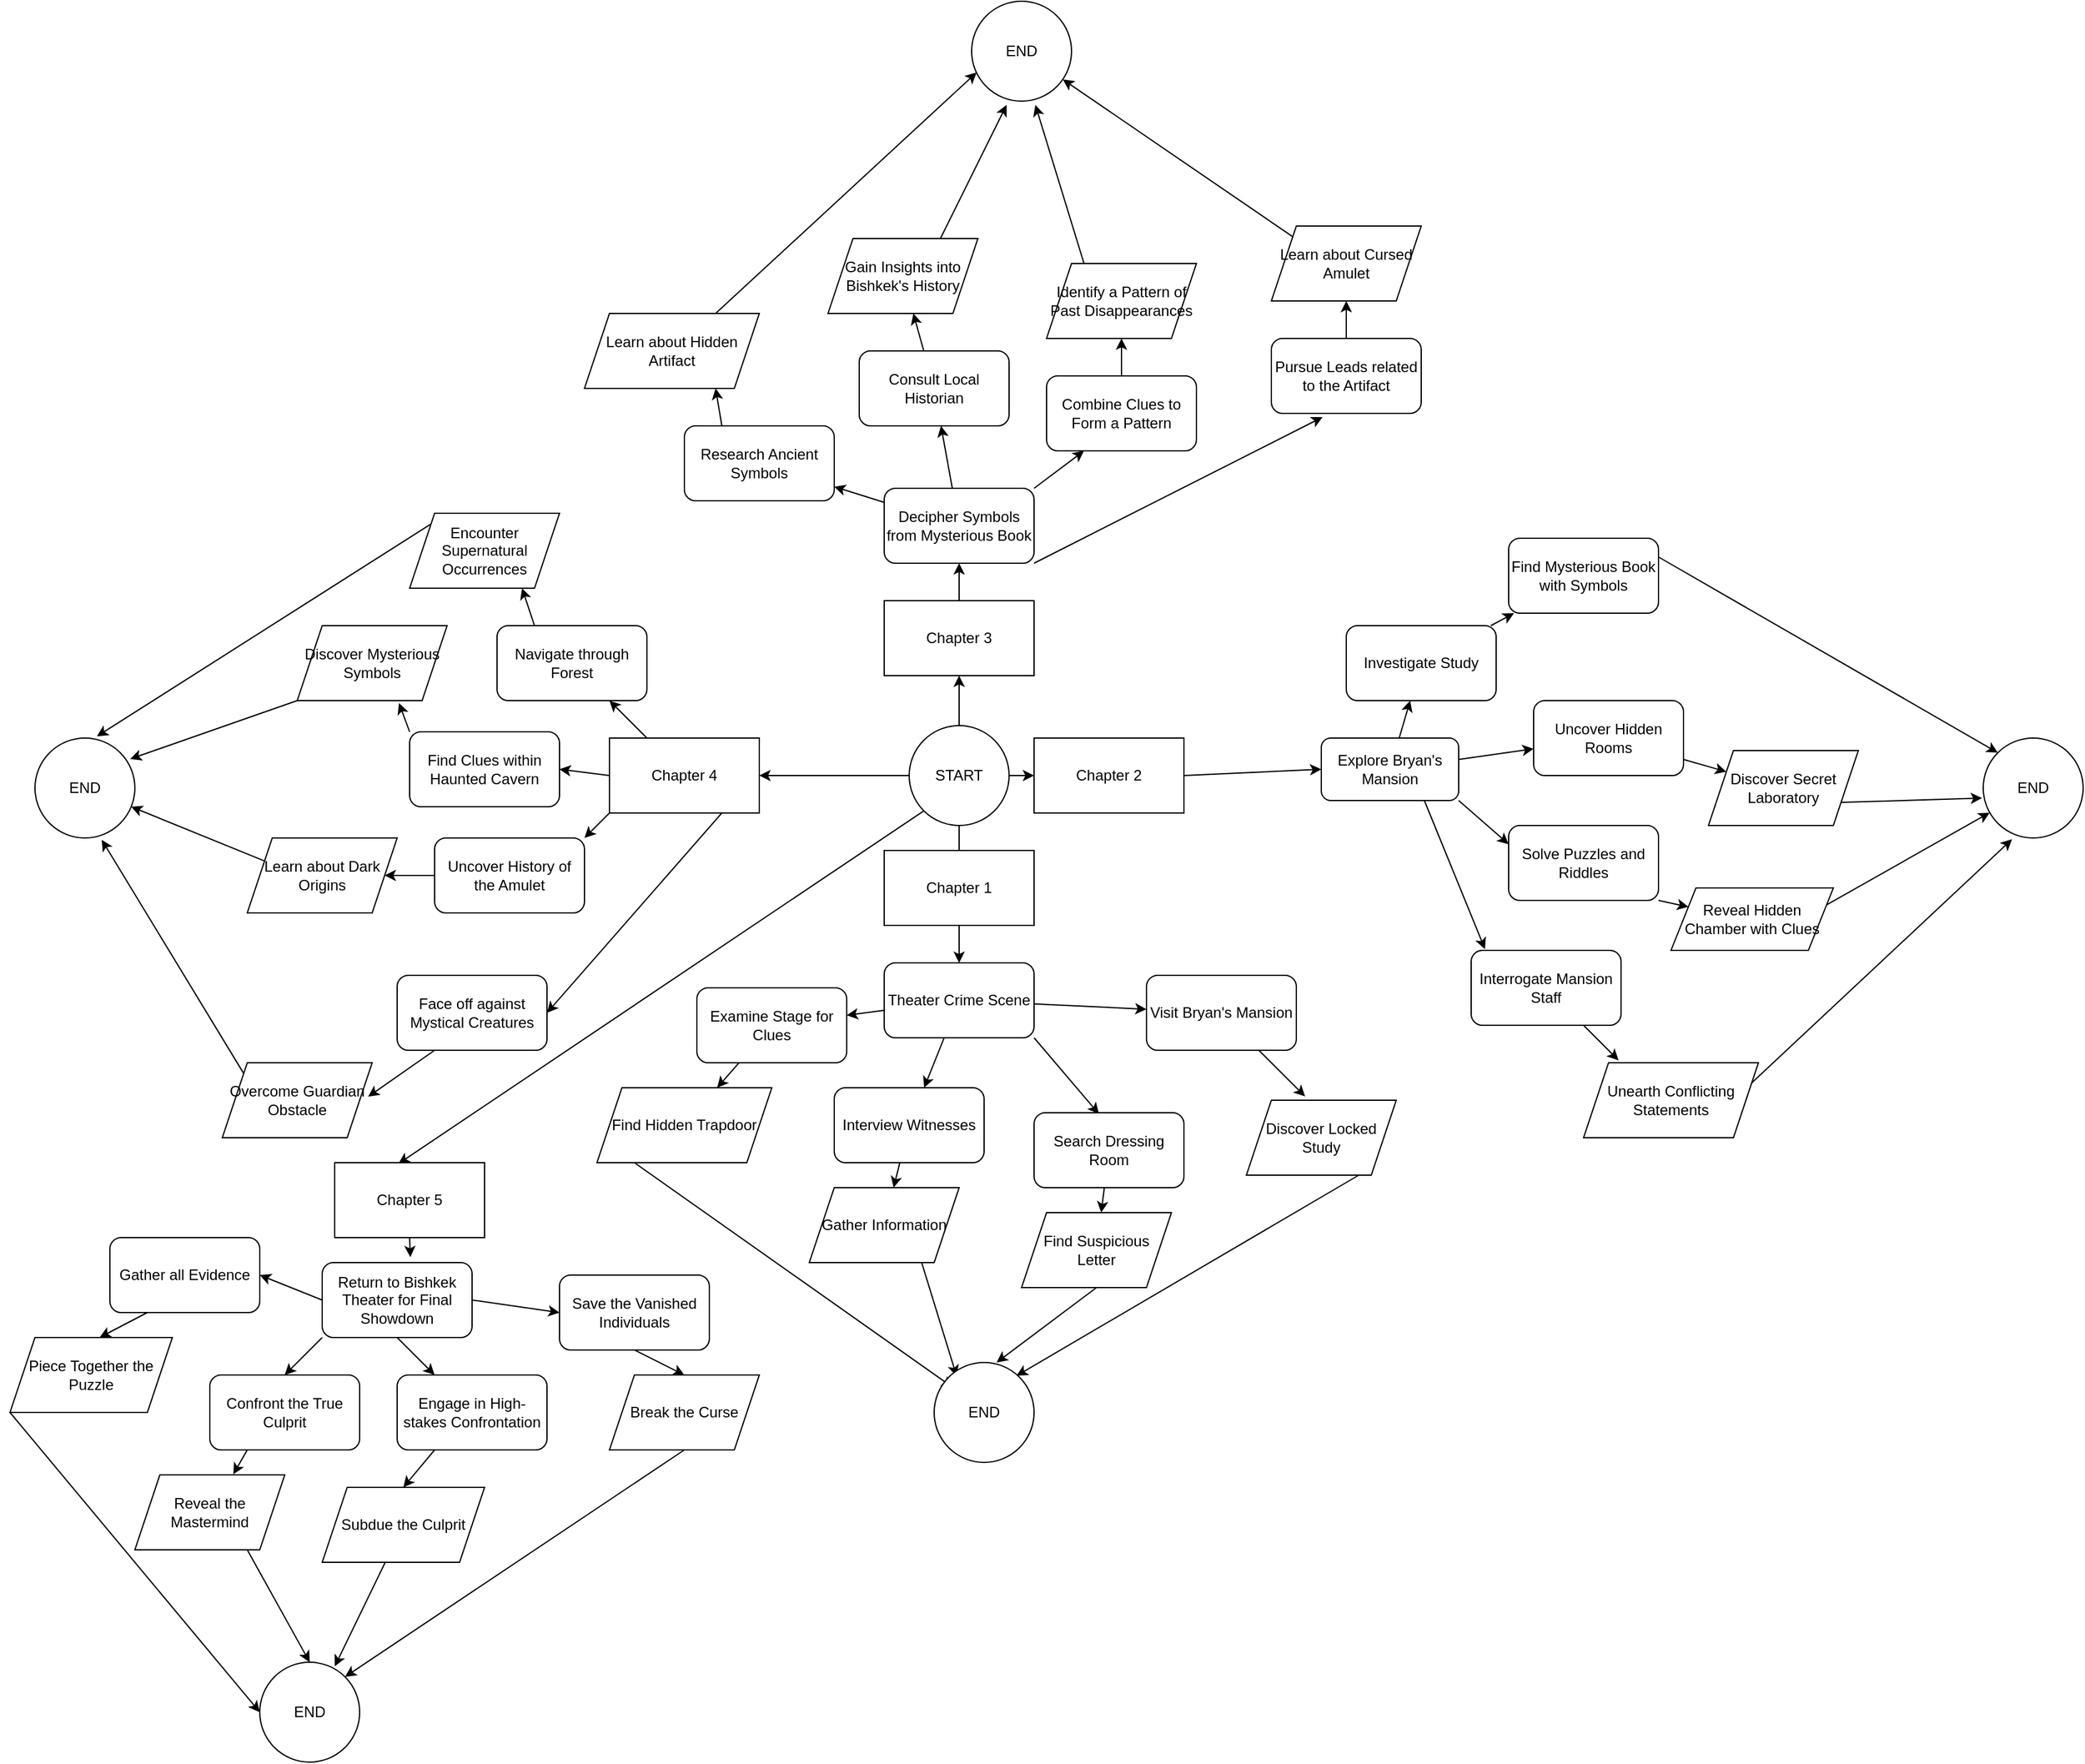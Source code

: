 <mxfile version="21.6.6" type="github">
  <diagram name="Page-1" id="YOUeaYOoB0gza-PgzR2D">
    <mxGraphModel dx="2526" dy="2588" grid="1" gridSize="10" guides="1" tooltips="1" connect="1" arrows="1" fold="1" page="1" pageScale="1" pageWidth="850" pageHeight="1100" math="0" shadow="0">
      <root>
        <mxCell id="0" />
        <mxCell id="1" parent="0" />
        <mxCell id="LTcShVjCQXSDcKIN3kMi-5" style="edgeStyle=none;rounded=0;orthogonalLoop=1;jettySize=auto;html=1;entryX=0.5;entryY=0;entryDx=0;entryDy=0;" edge="1" parent="1" source="LTcShVjCQXSDcKIN3kMi-2" target="LTcShVjCQXSDcKIN3kMi-3">
          <mxGeometry relative="1" as="geometry" />
        </mxCell>
        <mxCell id="LTcShVjCQXSDcKIN3kMi-34" style="edgeStyle=none;rounded=0;orthogonalLoop=1;jettySize=auto;html=1;exitX=1;exitY=0.5;exitDx=0;exitDy=0;entryX=0;entryY=0.5;entryDx=0;entryDy=0;" edge="1" parent="1" source="LTcShVjCQXSDcKIN3kMi-33" target="LTcShVjCQXSDcKIN3kMi-32">
          <mxGeometry relative="1" as="geometry" />
        </mxCell>
        <mxCell id="LTcShVjCQXSDcKIN3kMi-38" value="" style="edgeStyle=none;rounded=0;orthogonalLoop=1;jettySize=auto;html=1;" edge="1" parent="1" source="LTcShVjCQXSDcKIN3kMi-2" target="LTcShVjCQXSDcKIN3kMi-33">
          <mxGeometry relative="1" as="geometry" />
        </mxCell>
        <mxCell id="LTcShVjCQXSDcKIN3kMi-76" value="" style="edgeStyle=none;rounded=0;orthogonalLoop=1;jettySize=auto;html=1;" edge="1" parent="1" source="LTcShVjCQXSDcKIN3kMi-2" target="LTcShVjCQXSDcKIN3kMi-75">
          <mxGeometry relative="1" as="geometry" />
        </mxCell>
        <mxCell id="LTcShVjCQXSDcKIN3kMi-101" style="edgeStyle=none;rounded=0;orthogonalLoop=1;jettySize=auto;html=1;exitX=0;exitY=0.5;exitDx=0;exitDy=0;entryX=1;entryY=0.5;entryDx=0;entryDy=0;" edge="1" parent="1" source="LTcShVjCQXSDcKIN3kMi-2" target="LTcShVjCQXSDcKIN3kMi-100">
          <mxGeometry relative="1" as="geometry" />
        </mxCell>
        <mxCell id="LTcShVjCQXSDcKIN3kMi-126" style="edgeStyle=none;rounded=0;orthogonalLoop=1;jettySize=auto;html=1;exitX=0;exitY=1;exitDx=0;exitDy=0;entryX=0.425;entryY=0.014;entryDx=0;entryDy=0;entryPerimeter=0;" edge="1" parent="1" source="LTcShVjCQXSDcKIN3kMi-2" target="LTcShVjCQXSDcKIN3kMi-124">
          <mxGeometry relative="1" as="geometry" />
        </mxCell>
        <mxCell id="LTcShVjCQXSDcKIN3kMi-2" value="START" style="ellipse;whiteSpace=wrap;html=1;aspect=fixed;" vertex="1" parent="1">
          <mxGeometry x="370" y="30" width="80" height="80" as="geometry" />
        </mxCell>
        <mxCell id="LTcShVjCQXSDcKIN3kMi-43" value="" style="edgeStyle=none;rounded=0;orthogonalLoop=1;jettySize=auto;html=1;" edge="1" parent="1" source="LTcShVjCQXSDcKIN3kMi-3" target="LTcShVjCQXSDcKIN3kMi-6">
          <mxGeometry relative="1" as="geometry" />
        </mxCell>
        <mxCell id="LTcShVjCQXSDcKIN3kMi-45" value="" style="edgeStyle=none;rounded=0;orthogonalLoop=1;jettySize=auto;html=1;" edge="1" parent="1" source="LTcShVjCQXSDcKIN3kMi-3" target="LTcShVjCQXSDcKIN3kMi-12">
          <mxGeometry relative="1" as="geometry" />
        </mxCell>
        <mxCell id="LTcShVjCQXSDcKIN3kMi-47" style="edgeStyle=none;rounded=0;orthogonalLoop=1;jettySize=auto;html=1;exitX=1;exitY=1;exitDx=0;exitDy=0;entryX=0.433;entryY=0.017;entryDx=0;entryDy=0;entryPerimeter=0;" edge="1" parent="1" source="LTcShVjCQXSDcKIN3kMi-3" target="LTcShVjCQXSDcKIN3kMi-17">
          <mxGeometry relative="1" as="geometry" />
        </mxCell>
        <mxCell id="LTcShVjCQXSDcKIN3kMi-49" value="" style="edgeStyle=none;rounded=0;orthogonalLoop=1;jettySize=auto;html=1;" edge="1" parent="1" source="LTcShVjCQXSDcKIN3kMi-3" target="LTcShVjCQXSDcKIN3kMi-21">
          <mxGeometry relative="1" as="geometry" />
        </mxCell>
        <mxCell id="LTcShVjCQXSDcKIN3kMi-3" value="Theater Crime Scene" style="rounded=1;whiteSpace=wrap;html=1;" vertex="1" parent="1">
          <mxGeometry x="350" y="220" width="120" height="60" as="geometry" />
        </mxCell>
        <mxCell id="LTcShVjCQXSDcKIN3kMi-44" value="" style="edgeStyle=none;rounded=0;orthogonalLoop=1;jettySize=auto;html=1;" edge="1" parent="1" source="LTcShVjCQXSDcKIN3kMi-6" target="LTcShVjCQXSDcKIN3kMi-8">
          <mxGeometry relative="1" as="geometry" />
        </mxCell>
        <mxCell id="LTcShVjCQXSDcKIN3kMi-6" value="Examine Stage for Clues" style="rounded=1;whiteSpace=wrap;html=1;" vertex="1" parent="1">
          <mxGeometry x="200" y="240" width="120" height="60" as="geometry" />
        </mxCell>
        <mxCell id="LTcShVjCQXSDcKIN3kMi-51" style="edgeStyle=none;rounded=0;orthogonalLoop=1;jettySize=auto;html=1;exitX=0.25;exitY=1;exitDx=0;exitDy=0;entryX=0;entryY=0.5;entryDx=0;entryDy=0;" edge="1" parent="1">
          <mxGeometry relative="1" as="geometry">
            <mxPoint x="150" y="380" as="sourcePoint" />
            <mxPoint x="405" y="560" as="targetPoint" />
          </mxGeometry>
        </mxCell>
        <mxCell id="LTcShVjCQXSDcKIN3kMi-8" value="Find Hidden Trapdoor" style="shape=parallelogram;perimeter=parallelogramPerimeter;whiteSpace=wrap;html=1;fixedSize=1;" vertex="1" parent="1">
          <mxGeometry x="120" y="320" width="140" height="60" as="geometry" />
        </mxCell>
        <mxCell id="LTcShVjCQXSDcKIN3kMi-46" value="" style="edgeStyle=none;rounded=0;orthogonalLoop=1;jettySize=auto;html=1;" edge="1" parent="1" source="LTcShVjCQXSDcKIN3kMi-12" target="LTcShVjCQXSDcKIN3kMi-15">
          <mxGeometry relative="1" as="geometry" />
        </mxCell>
        <mxCell id="LTcShVjCQXSDcKIN3kMi-12" value="Interview Witnesses" style="rounded=1;whiteSpace=wrap;html=1;" vertex="1" parent="1">
          <mxGeometry x="310" y="320" width="120" height="60" as="geometry" />
        </mxCell>
        <mxCell id="LTcShVjCQXSDcKIN3kMi-52" style="edgeStyle=none;rounded=0;orthogonalLoop=1;jettySize=auto;html=1;exitX=0.75;exitY=1;exitDx=0;exitDy=0;entryX=-0.033;entryY=0.388;entryDx=0;entryDy=0;entryPerimeter=0;" edge="1" parent="1" source="LTcShVjCQXSDcKIN3kMi-15">
          <mxGeometry relative="1" as="geometry">
            <mxPoint x="408.02" y="551.04" as="targetPoint" />
          </mxGeometry>
        </mxCell>
        <mxCell id="LTcShVjCQXSDcKIN3kMi-15" value="Gather Information" style="shape=parallelogram;perimeter=parallelogramPerimeter;whiteSpace=wrap;html=1;fixedSize=1;" vertex="1" parent="1">
          <mxGeometry x="290" y="400" width="120" height="60" as="geometry" />
        </mxCell>
        <mxCell id="LTcShVjCQXSDcKIN3kMi-48" value="" style="edgeStyle=none;rounded=0;orthogonalLoop=1;jettySize=auto;html=1;" edge="1" parent="1" source="LTcShVjCQXSDcKIN3kMi-17" target="LTcShVjCQXSDcKIN3kMi-19">
          <mxGeometry relative="1" as="geometry" />
        </mxCell>
        <mxCell id="LTcShVjCQXSDcKIN3kMi-17" value="Search Dressing Room" style="rounded=1;whiteSpace=wrap;html=1;" vertex="1" parent="1">
          <mxGeometry x="470" y="340" width="120" height="60" as="geometry" />
        </mxCell>
        <mxCell id="LTcShVjCQXSDcKIN3kMi-53" style="rounded=0;orthogonalLoop=1;jettySize=auto;html=1;exitX=0.5;exitY=1;exitDx=0;exitDy=0;entryX=0.5;entryY=0;entryDx=0;entryDy=0;" edge="1" parent="1" source="LTcShVjCQXSDcKIN3kMi-19">
          <mxGeometry relative="1" as="geometry">
            <mxPoint x="440" y="540" as="targetPoint" />
          </mxGeometry>
        </mxCell>
        <mxCell id="LTcShVjCQXSDcKIN3kMi-19" value="Find Suspicious Letter" style="shape=parallelogram;perimeter=parallelogramPerimeter;whiteSpace=wrap;html=1;fixedSize=1;" vertex="1" parent="1">
          <mxGeometry x="460" y="420" width="120" height="60" as="geometry" />
        </mxCell>
        <mxCell id="LTcShVjCQXSDcKIN3kMi-50" style="edgeStyle=none;rounded=0;orthogonalLoop=1;jettySize=auto;html=1;exitX=0.75;exitY=1;exitDx=0;exitDy=0;entryX=0.392;entryY=-0.05;entryDx=0;entryDy=0;entryPerimeter=0;" edge="1" parent="1" source="LTcShVjCQXSDcKIN3kMi-21" target="LTcShVjCQXSDcKIN3kMi-23">
          <mxGeometry relative="1" as="geometry">
            <mxPoint x="690" y="330" as="targetPoint" />
          </mxGeometry>
        </mxCell>
        <mxCell id="LTcShVjCQXSDcKIN3kMi-21" value="Visit Bryan&#39;s Mansion" style="rounded=1;whiteSpace=wrap;html=1;" vertex="1" parent="1">
          <mxGeometry x="560" y="230" width="120" height="60" as="geometry" />
        </mxCell>
        <mxCell id="LTcShVjCQXSDcKIN3kMi-54" style="edgeStyle=none;rounded=0;orthogonalLoop=1;jettySize=auto;html=1;exitX=0.75;exitY=1;exitDx=0;exitDy=0;" edge="1" parent="1" source="LTcShVjCQXSDcKIN3kMi-23">
          <mxGeometry relative="1" as="geometry">
            <mxPoint x="455.963" y="550.642" as="targetPoint" />
          </mxGeometry>
        </mxCell>
        <mxCell id="LTcShVjCQXSDcKIN3kMi-23" value="Discover Locked Study" style="shape=parallelogram;perimeter=parallelogramPerimeter;whiteSpace=wrap;html=1;fixedSize=1;" vertex="1" parent="1">
          <mxGeometry x="640" y="330" width="120" height="60" as="geometry" />
        </mxCell>
        <mxCell id="LTcShVjCQXSDcKIN3kMi-31" value="Chapter 1" style="rounded=0;whiteSpace=wrap;html=1;" vertex="1" parent="1">
          <mxGeometry x="350" y="130" width="120" height="60" as="geometry" />
        </mxCell>
        <mxCell id="LTcShVjCQXSDcKIN3kMi-56" value="" style="edgeStyle=none;rounded=0;orthogonalLoop=1;jettySize=auto;html=1;" edge="1" parent="1" source="LTcShVjCQXSDcKIN3kMi-32" target="LTcShVjCQXSDcKIN3kMi-39">
          <mxGeometry relative="1" as="geometry" />
        </mxCell>
        <mxCell id="LTcShVjCQXSDcKIN3kMi-59" value="" style="edgeStyle=none;rounded=0;orthogonalLoop=1;jettySize=auto;html=1;" edge="1" parent="1" source="LTcShVjCQXSDcKIN3kMi-32" target="LTcShVjCQXSDcKIN3kMi-58">
          <mxGeometry relative="1" as="geometry" />
        </mxCell>
        <mxCell id="LTcShVjCQXSDcKIN3kMi-63" style="edgeStyle=none;rounded=0;orthogonalLoop=1;jettySize=auto;html=1;exitX=1;exitY=1;exitDx=0;exitDy=0;entryX=0;entryY=0.25;entryDx=0;entryDy=0;" edge="1" parent="1" source="LTcShVjCQXSDcKIN3kMi-32" target="LTcShVjCQXSDcKIN3kMi-62">
          <mxGeometry relative="1" as="geometry" />
        </mxCell>
        <mxCell id="LTcShVjCQXSDcKIN3kMi-67" style="edgeStyle=none;rounded=0;orthogonalLoop=1;jettySize=auto;html=1;exitX=0.75;exitY=1;exitDx=0;exitDy=0;entryX=0.092;entryY=-0.017;entryDx=0;entryDy=0;entryPerimeter=0;" edge="1" parent="1" source="LTcShVjCQXSDcKIN3kMi-32" target="LTcShVjCQXSDcKIN3kMi-66">
          <mxGeometry relative="1" as="geometry" />
        </mxCell>
        <mxCell id="LTcShVjCQXSDcKIN3kMi-32" value="Explore Bryan&#39;s Mansion" style="rounded=1;whiteSpace=wrap;html=1;" vertex="1" parent="1">
          <mxGeometry x="700" y="40" width="110" height="50" as="geometry" />
        </mxCell>
        <mxCell id="LTcShVjCQXSDcKIN3kMi-33" value="Chapter 2" style="rounded=0;whiteSpace=wrap;html=1;" vertex="1" parent="1">
          <mxGeometry x="470" y="40" width="120" height="60" as="geometry" />
        </mxCell>
        <mxCell id="LTcShVjCQXSDcKIN3kMi-57" value="" style="edgeStyle=none;rounded=0;orthogonalLoop=1;jettySize=auto;html=1;" edge="1" parent="1" source="LTcShVjCQXSDcKIN3kMi-39" target="LTcShVjCQXSDcKIN3kMi-41">
          <mxGeometry relative="1" as="geometry" />
        </mxCell>
        <mxCell id="LTcShVjCQXSDcKIN3kMi-39" value="Investigate Study" style="rounded=1;whiteSpace=wrap;html=1;" vertex="1" parent="1">
          <mxGeometry x="720" y="-50" width="120" height="60" as="geometry" />
        </mxCell>
        <mxCell id="LTcShVjCQXSDcKIN3kMi-71" style="edgeStyle=none;rounded=0;orthogonalLoop=1;jettySize=auto;html=1;exitX=1;exitY=0.25;exitDx=0;exitDy=0;entryX=0;entryY=0;entryDx=0;entryDy=0;" edge="1" parent="1" source="LTcShVjCQXSDcKIN3kMi-41" target="LTcShVjCQXSDcKIN3kMi-70">
          <mxGeometry relative="1" as="geometry" />
        </mxCell>
        <mxCell id="LTcShVjCQXSDcKIN3kMi-41" value="Find Mysterious Book with Symbols" style="rounded=1;whiteSpace=wrap;html=1;" vertex="1" parent="1">
          <mxGeometry x="850" y="-120" width="120" height="60" as="geometry" />
        </mxCell>
        <mxCell id="LTcShVjCQXSDcKIN3kMi-55" value="END" style="ellipse;whiteSpace=wrap;html=1;aspect=fixed;" vertex="1" parent="1">
          <mxGeometry x="390" y="540" width="80" height="80" as="geometry" />
        </mxCell>
        <mxCell id="LTcShVjCQXSDcKIN3kMi-61" value="" style="edgeStyle=none;rounded=0;orthogonalLoop=1;jettySize=auto;html=1;" edge="1" parent="1" source="LTcShVjCQXSDcKIN3kMi-58" target="LTcShVjCQXSDcKIN3kMi-60">
          <mxGeometry relative="1" as="geometry" />
        </mxCell>
        <mxCell id="LTcShVjCQXSDcKIN3kMi-58" value="Uncover Hidden Rooms" style="rounded=1;whiteSpace=wrap;html=1;" vertex="1" parent="1">
          <mxGeometry x="870" y="10" width="120" height="60" as="geometry" />
        </mxCell>
        <mxCell id="LTcShVjCQXSDcKIN3kMi-72" style="edgeStyle=none;rounded=0;orthogonalLoop=1;jettySize=auto;html=1;exitX=1;exitY=0.75;exitDx=0;exitDy=0;entryX=-0.012;entryY=0.6;entryDx=0;entryDy=0;entryPerimeter=0;" edge="1" parent="1" source="LTcShVjCQXSDcKIN3kMi-60" target="LTcShVjCQXSDcKIN3kMi-70">
          <mxGeometry relative="1" as="geometry" />
        </mxCell>
        <mxCell id="LTcShVjCQXSDcKIN3kMi-60" value="Discover Secret Laboratory" style="shape=parallelogram;perimeter=parallelogramPerimeter;whiteSpace=wrap;html=1;fixedSize=1;" vertex="1" parent="1">
          <mxGeometry x="1010" y="50" width="120" height="60" as="geometry" />
        </mxCell>
        <mxCell id="LTcShVjCQXSDcKIN3kMi-65" style="edgeStyle=none;rounded=0;orthogonalLoop=1;jettySize=auto;html=1;exitX=1;exitY=1;exitDx=0;exitDy=0;entryX=0;entryY=0.25;entryDx=0;entryDy=0;" edge="1" parent="1" source="LTcShVjCQXSDcKIN3kMi-62" target="LTcShVjCQXSDcKIN3kMi-64">
          <mxGeometry relative="1" as="geometry" />
        </mxCell>
        <mxCell id="LTcShVjCQXSDcKIN3kMi-62" value="Solve Puzzles and Riddles" style="rounded=1;whiteSpace=wrap;html=1;" vertex="1" parent="1">
          <mxGeometry x="850" y="110" width="120" height="60" as="geometry" />
        </mxCell>
        <mxCell id="LTcShVjCQXSDcKIN3kMi-73" style="edgeStyle=none;rounded=0;orthogonalLoop=1;jettySize=auto;html=1;exitX=1;exitY=0.25;exitDx=0;exitDy=0;" edge="1" parent="1" source="LTcShVjCQXSDcKIN3kMi-64" target="LTcShVjCQXSDcKIN3kMi-70">
          <mxGeometry relative="1" as="geometry" />
        </mxCell>
        <mxCell id="LTcShVjCQXSDcKIN3kMi-64" value="Reveal Hidden Chamber with Clues" style="shape=parallelogram;perimeter=parallelogramPerimeter;whiteSpace=wrap;html=1;fixedSize=1;" vertex="1" parent="1">
          <mxGeometry x="980" y="160" width="130" height="50" as="geometry" />
        </mxCell>
        <mxCell id="LTcShVjCQXSDcKIN3kMi-69" style="edgeStyle=none;rounded=0;orthogonalLoop=1;jettySize=auto;html=1;exitX=0.75;exitY=1;exitDx=0;exitDy=0;entryX=0.2;entryY=-0.033;entryDx=0;entryDy=0;entryPerimeter=0;" edge="1" parent="1" source="LTcShVjCQXSDcKIN3kMi-66" target="LTcShVjCQXSDcKIN3kMi-68">
          <mxGeometry relative="1" as="geometry" />
        </mxCell>
        <mxCell id="LTcShVjCQXSDcKIN3kMi-66" value="Interrogate Mansion Staff" style="rounded=1;whiteSpace=wrap;html=1;" vertex="1" parent="1">
          <mxGeometry x="820" y="210" width="120" height="60" as="geometry" />
        </mxCell>
        <mxCell id="LTcShVjCQXSDcKIN3kMi-74" style="edgeStyle=none;rounded=0;orthogonalLoop=1;jettySize=auto;html=1;exitX=1;exitY=0.25;exitDx=0;exitDy=0;entryX=0.288;entryY=1.013;entryDx=0;entryDy=0;entryPerimeter=0;" edge="1" parent="1" source="LTcShVjCQXSDcKIN3kMi-68" target="LTcShVjCQXSDcKIN3kMi-70">
          <mxGeometry relative="1" as="geometry">
            <mxPoint x="1210" y="170" as="targetPoint" />
          </mxGeometry>
        </mxCell>
        <mxCell id="LTcShVjCQXSDcKIN3kMi-68" value="Unearth Conflicting Statements" style="shape=parallelogram;perimeter=parallelogramPerimeter;whiteSpace=wrap;html=1;fixedSize=1;" vertex="1" parent="1">
          <mxGeometry x="910" y="300" width="140" height="60" as="geometry" />
        </mxCell>
        <mxCell id="LTcShVjCQXSDcKIN3kMi-70" value="END" style="ellipse;whiteSpace=wrap;html=1;aspect=fixed;" vertex="1" parent="1">
          <mxGeometry x="1230" y="40" width="80" height="80" as="geometry" />
        </mxCell>
        <mxCell id="LTcShVjCQXSDcKIN3kMi-78" value="" style="edgeStyle=none;rounded=0;orthogonalLoop=1;jettySize=auto;html=1;" edge="1" parent="1" source="LTcShVjCQXSDcKIN3kMi-75" target="LTcShVjCQXSDcKIN3kMi-77">
          <mxGeometry relative="1" as="geometry" />
        </mxCell>
        <mxCell id="LTcShVjCQXSDcKIN3kMi-75" value="Chapter 3" style="rounded=0;whiteSpace=wrap;html=1;" vertex="1" parent="1">
          <mxGeometry x="350" y="-70" width="120" height="60" as="geometry" />
        </mxCell>
        <mxCell id="LTcShVjCQXSDcKIN3kMi-80" value="" style="edgeStyle=none;rounded=0;orthogonalLoop=1;jettySize=auto;html=1;" edge="1" parent="1" source="LTcShVjCQXSDcKIN3kMi-77" target="LTcShVjCQXSDcKIN3kMi-79">
          <mxGeometry relative="1" as="geometry" />
        </mxCell>
        <mxCell id="LTcShVjCQXSDcKIN3kMi-84" value="" style="edgeStyle=none;rounded=0;orthogonalLoop=1;jettySize=auto;html=1;" edge="1" parent="1" source="LTcShVjCQXSDcKIN3kMi-77" target="LTcShVjCQXSDcKIN3kMi-83">
          <mxGeometry relative="1" as="geometry" />
        </mxCell>
        <mxCell id="LTcShVjCQXSDcKIN3kMi-88" style="edgeStyle=none;rounded=0;orthogonalLoop=1;jettySize=auto;html=1;exitX=1;exitY=0;exitDx=0;exitDy=0;entryX=0.25;entryY=1;entryDx=0;entryDy=0;" edge="1" parent="1" source="LTcShVjCQXSDcKIN3kMi-77" target="LTcShVjCQXSDcKIN3kMi-87">
          <mxGeometry relative="1" as="geometry" />
        </mxCell>
        <mxCell id="LTcShVjCQXSDcKIN3kMi-92" style="edgeStyle=none;rounded=0;orthogonalLoop=1;jettySize=auto;html=1;exitX=1;exitY=1;exitDx=0;exitDy=0;entryX=0.342;entryY=1.05;entryDx=0;entryDy=0;entryPerimeter=0;" edge="1" parent="1" source="LTcShVjCQXSDcKIN3kMi-77" target="LTcShVjCQXSDcKIN3kMi-91">
          <mxGeometry relative="1" as="geometry" />
        </mxCell>
        <mxCell id="LTcShVjCQXSDcKIN3kMi-77" value="Decipher Symbols from Mysterious Book" style="rounded=1;whiteSpace=wrap;html=1;" vertex="1" parent="1">
          <mxGeometry x="350" y="-160" width="120" height="60" as="geometry" />
        </mxCell>
        <mxCell id="LTcShVjCQXSDcKIN3kMi-82" style="edgeStyle=none;rounded=0;orthogonalLoop=1;jettySize=auto;html=1;exitX=0.25;exitY=0;exitDx=0;exitDy=0;entryX=0.75;entryY=1;entryDx=0;entryDy=0;" edge="1" parent="1" source="LTcShVjCQXSDcKIN3kMi-79" target="LTcShVjCQXSDcKIN3kMi-81">
          <mxGeometry relative="1" as="geometry" />
        </mxCell>
        <mxCell id="LTcShVjCQXSDcKIN3kMi-79" value="Research Ancient Symbols" style="rounded=1;whiteSpace=wrap;html=1;" vertex="1" parent="1">
          <mxGeometry x="190" y="-210" width="120" height="60" as="geometry" />
        </mxCell>
        <mxCell id="LTcShVjCQXSDcKIN3kMi-96" style="edgeStyle=none;rounded=0;orthogonalLoop=1;jettySize=auto;html=1;exitX=0.75;exitY=0;exitDx=0;exitDy=0;entryX=0.05;entryY=0.713;entryDx=0;entryDy=0;entryPerimeter=0;" edge="1" parent="1" source="LTcShVjCQXSDcKIN3kMi-81" target="LTcShVjCQXSDcKIN3kMi-95">
          <mxGeometry relative="1" as="geometry" />
        </mxCell>
        <mxCell id="LTcShVjCQXSDcKIN3kMi-81" value="Learn about Hidden Artifact" style="shape=parallelogram;perimeter=parallelogramPerimeter;whiteSpace=wrap;html=1;fixedSize=1;" vertex="1" parent="1">
          <mxGeometry x="110" y="-300" width="140" height="60" as="geometry" />
        </mxCell>
        <mxCell id="LTcShVjCQXSDcKIN3kMi-86" value="" style="edgeStyle=none;rounded=0;orthogonalLoop=1;jettySize=auto;html=1;" edge="1" parent="1" source="LTcShVjCQXSDcKIN3kMi-83" target="LTcShVjCQXSDcKIN3kMi-85">
          <mxGeometry relative="1" as="geometry" />
        </mxCell>
        <mxCell id="LTcShVjCQXSDcKIN3kMi-83" value="Consult Local Historian" style="rounded=1;whiteSpace=wrap;html=1;" vertex="1" parent="1">
          <mxGeometry x="330" y="-270" width="120" height="60" as="geometry" />
        </mxCell>
        <mxCell id="LTcShVjCQXSDcKIN3kMi-97" style="edgeStyle=none;rounded=0;orthogonalLoop=1;jettySize=auto;html=1;exitX=0.75;exitY=0;exitDx=0;exitDy=0;entryX=0.35;entryY=1.038;entryDx=0;entryDy=0;entryPerimeter=0;" edge="1" parent="1" source="LTcShVjCQXSDcKIN3kMi-85" target="LTcShVjCQXSDcKIN3kMi-95">
          <mxGeometry relative="1" as="geometry" />
        </mxCell>
        <mxCell id="LTcShVjCQXSDcKIN3kMi-85" value="Gain Insights into Bishkek&#39;s History" style="shape=parallelogram;perimeter=parallelogramPerimeter;whiteSpace=wrap;html=1;fixedSize=1;" vertex="1" parent="1">
          <mxGeometry x="305" y="-360" width="120" height="60" as="geometry" />
        </mxCell>
        <mxCell id="LTcShVjCQXSDcKIN3kMi-90" value="" style="edgeStyle=none;rounded=0;orthogonalLoop=1;jettySize=auto;html=1;" edge="1" parent="1" source="LTcShVjCQXSDcKIN3kMi-87" target="LTcShVjCQXSDcKIN3kMi-89">
          <mxGeometry relative="1" as="geometry" />
        </mxCell>
        <mxCell id="LTcShVjCQXSDcKIN3kMi-87" value="Combine Clues to Form a Pattern" style="rounded=1;whiteSpace=wrap;html=1;" vertex="1" parent="1">
          <mxGeometry x="480" y="-250" width="120" height="60" as="geometry" />
        </mxCell>
        <mxCell id="LTcShVjCQXSDcKIN3kMi-98" style="edgeStyle=none;rounded=0;orthogonalLoop=1;jettySize=auto;html=1;exitX=0.25;exitY=0;exitDx=0;exitDy=0;entryX=0.638;entryY=1.038;entryDx=0;entryDy=0;entryPerimeter=0;" edge="1" parent="1" source="LTcShVjCQXSDcKIN3kMi-89" target="LTcShVjCQXSDcKIN3kMi-95">
          <mxGeometry relative="1" as="geometry" />
        </mxCell>
        <mxCell id="LTcShVjCQXSDcKIN3kMi-89" value="Identify a Pattern of Past Disappearances" style="shape=parallelogram;perimeter=parallelogramPerimeter;whiteSpace=wrap;html=1;fixedSize=1;" vertex="1" parent="1">
          <mxGeometry x="480" y="-340" width="120" height="60" as="geometry" />
        </mxCell>
        <mxCell id="LTcShVjCQXSDcKIN3kMi-94" value="" style="edgeStyle=none;rounded=0;orthogonalLoop=1;jettySize=auto;html=1;" edge="1" parent="1" source="LTcShVjCQXSDcKIN3kMi-91" target="LTcShVjCQXSDcKIN3kMi-93">
          <mxGeometry relative="1" as="geometry" />
        </mxCell>
        <mxCell id="LTcShVjCQXSDcKIN3kMi-91" value="Pursue Leads related to the Artifact" style="rounded=1;whiteSpace=wrap;html=1;" vertex="1" parent="1">
          <mxGeometry x="660" y="-280" width="120" height="60" as="geometry" />
        </mxCell>
        <mxCell id="LTcShVjCQXSDcKIN3kMi-99" style="edgeStyle=none;rounded=0;orthogonalLoop=1;jettySize=auto;html=1;exitX=0;exitY=0;exitDx=0;exitDy=0;" edge="1" parent="1" source="LTcShVjCQXSDcKIN3kMi-93" target="LTcShVjCQXSDcKIN3kMi-95">
          <mxGeometry relative="1" as="geometry" />
        </mxCell>
        <mxCell id="LTcShVjCQXSDcKIN3kMi-93" value="Learn about Cursed Amulet" style="shape=parallelogram;perimeter=parallelogramPerimeter;whiteSpace=wrap;html=1;fixedSize=1;" vertex="1" parent="1">
          <mxGeometry x="660" y="-370" width="120" height="60" as="geometry" />
        </mxCell>
        <mxCell id="LTcShVjCQXSDcKIN3kMi-95" value="END" style="ellipse;whiteSpace=wrap;html=1;aspect=fixed;" vertex="1" parent="1">
          <mxGeometry x="420" y="-550" width="80" height="80" as="geometry" />
        </mxCell>
        <mxCell id="LTcShVjCQXSDcKIN3kMi-104" style="edgeStyle=none;rounded=0;orthogonalLoop=1;jettySize=auto;html=1;exitX=0.25;exitY=0;exitDx=0;exitDy=0;entryX=0.75;entryY=1;entryDx=0;entryDy=0;" edge="1" parent="1" source="LTcShVjCQXSDcKIN3kMi-100" target="LTcShVjCQXSDcKIN3kMi-102">
          <mxGeometry relative="1" as="geometry" />
        </mxCell>
        <mxCell id="LTcShVjCQXSDcKIN3kMi-108" style="edgeStyle=none;rounded=0;orthogonalLoop=1;jettySize=auto;html=1;exitX=0;exitY=0.5;exitDx=0;exitDy=0;entryX=1;entryY=0.5;entryDx=0;entryDy=0;" edge="1" parent="1" source="LTcShVjCQXSDcKIN3kMi-100" target="LTcShVjCQXSDcKIN3kMi-107">
          <mxGeometry relative="1" as="geometry" />
        </mxCell>
        <mxCell id="LTcShVjCQXSDcKIN3kMi-112" style="edgeStyle=none;rounded=0;orthogonalLoop=1;jettySize=auto;html=1;exitX=0;exitY=1;exitDx=0;exitDy=0;entryX=1;entryY=0;entryDx=0;entryDy=0;" edge="1" parent="1" source="LTcShVjCQXSDcKIN3kMi-100" target="LTcShVjCQXSDcKIN3kMi-111">
          <mxGeometry relative="1" as="geometry" />
        </mxCell>
        <mxCell id="LTcShVjCQXSDcKIN3kMi-116" style="edgeStyle=none;rounded=0;orthogonalLoop=1;jettySize=auto;html=1;exitX=0.75;exitY=1;exitDx=0;exitDy=0;entryX=1;entryY=0.5;entryDx=0;entryDy=0;" edge="1" parent="1" source="LTcShVjCQXSDcKIN3kMi-100" target="LTcShVjCQXSDcKIN3kMi-115">
          <mxGeometry relative="1" as="geometry" />
        </mxCell>
        <mxCell id="LTcShVjCQXSDcKIN3kMi-100" value="Chapter 4" style="rounded=0;whiteSpace=wrap;html=1;" vertex="1" parent="1">
          <mxGeometry x="130" y="40" width="120" height="60" as="geometry" />
        </mxCell>
        <mxCell id="LTcShVjCQXSDcKIN3kMi-106" style="edgeStyle=none;rounded=0;orthogonalLoop=1;jettySize=auto;html=1;exitX=0.25;exitY=0;exitDx=0;exitDy=0;entryX=0.75;entryY=1;entryDx=0;entryDy=0;" edge="1" parent="1" source="LTcShVjCQXSDcKIN3kMi-102" target="LTcShVjCQXSDcKIN3kMi-105">
          <mxGeometry relative="1" as="geometry" />
        </mxCell>
        <mxCell id="LTcShVjCQXSDcKIN3kMi-102" value="Navigate through Forest" style="rounded=1;whiteSpace=wrap;html=1;" vertex="1" parent="1">
          <mxGeometry x="40" y="-50" width="120" height="60" as="geometry" />
        </mxCell>
        <mxCell id="LTcShVjCQXSDcKIN3kMi-120" style="edgeStyle=none;rounded=0;orthogonalLoop=1;jettySize=auto;html=1;exitX=0;exitY=0;exitDx=0;exitDy=0;entryX=0.62;entryY=-0.017;entryDx=0;entryDy=0;entryPerimeter=0;" edge="1" parent="1" source="LTcShVjCQXSDcKIN3kMi-105" target="LTcShVjCQXSDcKIN3kMi-119">
          <mxGeometry relative="1" as="geometry" />
        </mxCell>
        <mxCell id="LTcShVjCQXSDcKIN3kMi-105" value="Encounter Supernatural Occurrences" style="shape=parallelogram;perimeter=parallelogramPerimeter;whiteSpace=wrap;html=1;fixedSize=1;" vertex="1" parent="1">
          <mxGeometry x="-30" y="-140" width="120" height="60" as="geometry" />
        </mxCell>
        <mxCell id="LTcShVjCQXSDcKIN3kMi-110" style="edgeStyle=none;rounded=0;orthogonalLoop=1;jettySize=auto;html=1;exitX=0;exitY=0;exitDx=0;exitDy=0;entryX=0.679;entryY=1.033;entryDx=0;entryDy=0;entryPerimeter=0;" edge="1" parent="1" source="LTcShVjCQXSDcKIN3kMi-107" target="LTcShVjCQXSDcKIN3kMi-109">
          <mxGeometry relative="1" as="geometry" />
        </mxCell>
        <mxCell id="LTcShVjCQXSDcKIN3kMi-107" value="Find Clues within Haunted Cavern" style="rounded=1;whiteSpace=wrap;html=1;" vertex="1" parent="1">
          <mxGeometry x="-30" y="35" width="120" height="60" as="geometry" />
        </mxCell>
        <mxCell id="LTcShVjCQXSDcKIN3kMi-121" style="edgeStyle=none;rounded=0;orthogonalLoop=1;jettySize=auto;html=1;exitX=0;exitY=1;exitDx=0;exitDy=0;entryX=0.954;entryY=0.209;entryDx=0;entryDy=0;entryPerimeter=0;" edge="1" parent="1" source="LTcShVjCQXSDcKIN3kMi-109" target="LTcShVjCQXSDcKIN3kMi-119">
          <mxGeometry relative="1" as="geometry" />
        </mxCell>
        <mxCell id="LTcShVjCQXSDcKIN3kMi-109" value="Discover Mysterious Symbols" style="shape=parallelogram;perimeter=parallelogramPerimeter;whiteSpace=wrap;html=1;fixedSize=1;" vertex="1" parent="1">
          <mxGeometry x="-120" y="-50" width="120" height="60" as="geometry" />
        </mxCell>
        <mxCell id="LTcShVjCQXSDcKIN3kMi-114" value="" style="edgeStyle=none;rounded=0;orthogonalLoop=1;jettySize=auto;html=1;" edge="1" parent="1" source="LTcShVjCQXSDcKIN3kMi-111" target="LTcShVjCQXSDcKIN3kMi-113">
          <mxGeometry relative="1" as="geometry" />
        </mxCell>
        <mxCell id="LTcShVjCQXSDcKIN3kMi-111" value="Uncover History of the Amulet" style="rounded=1;whiteSpace=wrap;html=1;" vertex="1" parent="1">
          <mxGeometry x="-10" y="120" width="120" height="60" as="geometry" />
        </mxCell>
        <mxCell id="LTcShVjCQXSDcKIN3kMi-122" style="edgeStyle=none;rounded=0;orthogonalLoop=1;jettySize=auto;html=1;exitX=0;exitY=0.25;exitDx=0;exitDy=0;" edge="1" parent="1" source="LTcShVjCQXSDcKIN3kMi-113" target="LTcShVjCQXSDcKIN3kMi-119">
          <mxGeometry relative="1" as="geometry" />
        </mxCell>
        <mxCell id="LTcShVjCQXSDcKIN3kMi-113" value="Learn about Dark Origins" style="shape=parallelogram;perimeter=parallelogramPerimeter;whiteSpace=wrap;html=1;fixedSize=1;" vertex="1" parent="1">
          <mxGeometry x="-160" y="120" width="120" height="60" as="geometry" />
        </mxCell>
        <mxCell id="LTcShVjCQXSDcKIN3kMi-118" style="edgeStyle=none;rounded=0;orthogonalLoop=1;jettySize=auto;html=1;exitX=0.25;exitY=1;exitDx=0;exitDy=0;entryX=0.973;entryY=0.453;entryDx=0;entryDy=0;entryPerimeter=0;" edge="1" parent="1" source="LTcShVjCQXSDcKIN3kMi-115" target="LTcShVjCQXSDcKIN3kMi-117">
          <mxGeometry relative="1" as="geometry" />
        </mxCell>
        <mxCell id="LTcShVjCQXSDcKIN3kMi-115" value="Face off against Mystical Creatures" style="rounded=1;whiteSpace=wrap;html=1;" vertex="1" parent="1">
          <mxGeometry x="-40" y="230" width="120" height="60" as="geometry" />
        </mxCell>
        <mxCell id="LTcShVjCQXSDcKIN3kMi-123" style="edgeStyle=none;rounded=0;orthogonalLoop=1;jettySize=auto;html=1;exitX=0;exitY=0;exitDx=0;exitDy=0;entryX=0.668;entryY=1.018;entryDx=0;entryDy=0;entryPerimeter=0;" edge="1" parent="1" source="LTcShVjCQXSDcKIN3kMi-117" target="LTcShVjCQXSDcKIN3kMi-119">
          <mxGeometry relative="1" as="geometry" />
        </mxCell>
        <mxCell id="LTcShVjCQXSDcKIN3kMi-117" value="Overcome Guardian Obstacle" style="shape=parallelogram;perimeter=parallelogramPerimeter;whiteSpace=wrap;html=1;fixedSize=1;" vertex="1" parent="1">
          <mxGeometry x="-180" y="300" width="120" height="60" as="geometry" />
        </mxCell>
        <mxCell id="LTcShVjCQXSDcKIN3kMi-119" value="END" style="ellipse;whiteSpace=wrap;html=1;aspect=fixed;" vertex="1" parent="1">
          <mxGeometry x="-330" y="40" width="80" height="80" as="geometry" />
        </mxCell>
        <mxCell id="LTcShVjCQXSDcKIN3kMi-128" style="edgeStyle=none;rounded=0;orthogonalLoop=1;jettySize=auto;html=1;exitX=0.5;exitY=1;exitDx=0;exitDy=0;entryX=0.588;entryY=-0.073;entryDx=0;entryDy=0;entryPerimeter=0;" edge="1" parent="1" source="LTcShVjCQXSDcKIN3kMi-124" target="LTcShVjCQXSDcKIN3kMi-127">
          <mxGeometry relative="1" as="geometry" />
        </mxCell>
        <mxCell id="LTcShVjCQXSDcKIN3kMi-124" value="Chapter 5" style="rounded=0;whiteSpace=wrap;html=1;" vertex="1" parent="1">
          <mxGeometry x="-90" y="380" width="120" height="60" as="geometry" />
        </mxCell>
        <mxCell id="LTcShVjCQXSDcKIN3kMi-130" style="edgeStyle=none;rounded=0;orthogonalLoop=1;jettySize=auto;html=1;exitX=0;exitY=0.5;exitDx=0;exitDy=0;entryX=1;entryY=0.5;entryDx=0;entryDy=0;" edge="1" parent="1" source="LTcShVjCQXSDcKIN3kMi-127" target="LTcShVjCQXSDcKIN3kMi-129">
          <mxGeometry relative="1" as="geometry" />
        </mxCell>
        <mxCell id="LTcShVjCQXSDcKIN3kMi-134" style="edgeStyle=none;rounded=0;orthogonalLoop=1;jettySize=auto;html=1;exitX=0;exitY=1;exitDx=0;exitDy=0;entryX=0.5;entryY=0;entryDx=0;entryDy=0;" edge="1" parent="1" source="LTcShVjCQXSDcKIN3kMi-127" target="LTcShVjCQXSDcKIN3kMi-133">
          <mxGeometry relative="1" as="geometry" />
        </mxCell>
        <mxCell id="LTcShVjCQXSDcKIN3kMi-138" style="edgeStyle=none;rounded=0;orthogonalLoop=1;jettySize=auto;html=1;exitX=0.5;exitY=1;exitDx=0;exitDy=0;entryX=0.25;entryY=0;entryDx=0;entryDy=0;" edge="1" parent="1" source="LTcShVjCQXSDcKIN3kMi-127" target="LTcShVjCQXSDcKIN3kMi-137">
          <mxGeometry relative="1" as="geometry" />
        </mxCell>
        <mxCell id="LTcShVjCQXSDcKIN3kMi-142" style="edgeStyle=none;rounded=0;orthogonalLoop=1;jettySize=auto;html=1;exitX=1;exitY=0.5;exitDx=0;exitDy=0;entryX=0;entryY=0.5;entryDx=0;entryDy=0;" edge="1" parent="1" source="LTcShVjCQXSDcKIN3kMi-127" target="LTcShVjCQXSDcKIN3kMi-141">
          <mxGeometry relative="1" as="geometry" />
        </mxCell>
        <mxCell id="LTcShVjCQXSDcKIN3kMi-127" value="Return to Bishkek Theater for Final Showdown" style="rounded=1;whiteSpace=wrap;html=1;" vertex="1" parent="1">
          <mxGeometry x="-100" y="460" width="120" height="60" as="geometry" />
        </mxCell>
        <mxCell id="LTcShVjCQXSDcKIN3kMi-132" style="edgeStyle=none;rounded=0;orthogonalLoop=1;jettySize=auto;html=1;exitX=0.25;exitY=1;exitDx=0;exitDy=0;entryX=0.552;entryY=-0.001;entryDx=0;entryDy=0;entryPerimeter=0;" edge="1" parent="1" source="LTcShVjCQXSDcKIN3kMi-129" target="LTcShVjCQXSDcKIN3kMi-131">
          <mxGeometry relative="1" as="geometry" />
        </mxCell>
        <mxCell id="LTcShVjCQXSDcKIN3kMi-129" value="Gather all Evidence" style="rounded=1;whiteSpace=wrap;html=1;" vertex="1" parent="1">
          <mxGeometry x="-270" y="440" width="120" height="60" as="geometry" />
        </mxCell>
        <mxCell id="LTcShVjCQXSDcKIN3kMi-146" style="edgeStyle=none;rounded=0;orthogonalLoop=1;jettySize=auto;html=1;exitX=0;exitY=1;exitDx=0;exitDy=0;entryX=0;entryY=0.5;entryDx=0;entryDy=0;" edge="1" parent="1" source="LTcShVjCQXSDcKIN3kMi-131" target="LTcShVjCQXSDcKIN3kMi-145">
          <mxGeometry relative="1" as="geometry" />
        </mxCell>
        <mxCell id="LTcShVjCQXSDcKIN3kMi-131" value="Piece Together the Puzzle" style="shape=parallelogram;perimeter=parallelogramPerimeter;whiteSpace=wrap;html=1;fixedSize=1;" vertex="1" parent="1">
          <mxGeometry x="-350" y="520" width="130" height="60" as="geometry" />
        </mxCell>
        <mxCell id="LTcShVjCQXSDcKIN3kMi-136" style="edgeStyle=none;rounded=0;orthogonalLoop=1;jettySize=auto;html=1;exitX=0.25;exitY=1;exitDx=0;exitDy=0;entryX=0.657;entryY=-0.008;entryDx=0;entryDy=0;entryPerimeter=0;" edge="1" parent="1" source="LTcShVjCQXSDcKIN3kMi-133" target="LTcShVjCQXSDcKIN3kMi-135">
          <mxGeometry relative="1" as="geometry" />
        </mxCell>
        <mxCell id="LTcShVjCQXSDcKIN3kMi-133" value="Confront the True Culprit" style="rounded=1;whiteSpace=wrap;html=1;" vertex="1" parent="1">
          <mxGeometry x="-190" y="550" width="120" height="60" as="geometry" />
        </mxCell>
        <mxCell id="LTcShVjCQXSDcKIN3kMi-147" style="edgeStyle=none;rounded=0;orthogonalLoop=1;jettySize=auto;html=1;exitX=0.75;exitY=1;exitDx=0;exitDy=0;entryX=0.5;entryY=0;entryDx=0;entryDy=0;" edge="1" parent="1" source="LTcShVjCQXSDcKIN3kMi-135" target="LTcShVjCQXSDcKIN3kMi-145">
          <mxGeometry relative="1" as="geometry" />
        </mxCell>
        <mxCell id="LTcShVjCQXSDcKIN3kMi-135" value="Reveal the Mastermind" style="shape=parallelogram;perimeter=parallelogramPerimeter;whiteSpace=wrap;html=1;fixedSize=1;" vertex="1" parent="1">
          <mxGeometry x="-250" y="630" width="120" height="60" as="geometry" />
        </mxCell>
        <mxCell id="LTcShVjCQXSDcKIN3kMi-140" style="edgeStyle=none;rounded=0;orthogonalLoop=1;jettySize=auto;html=1;exitX=0.25;exitY=1;exitDx=0;exitDy=0;entryX=0.5;entryY=0;entryDx=0;entryDy=0;" edge="1" parent="1" source="LTcShVjCQXSDcKIN3kMi-137" target="LTcShVjCQXSDcKIN3kMi-139">
          <mxGeometry relative="1" as="geometry" />
        </mxCell>
        <mxCell id="LTcShVjCQXSDcKIN3kMi-137" value="Engage in High-stakes Confrontation" style="rounded=1;whiteSpace=wrap;html=1;" vertex="1" parent="1">
          <mxGeometry x="-40" y="550" width="120" height="60" as="geometry" />
        </mxCell>
        <mxCell id="LTcShVjCQXSDcKIN3kMi-148" style="edgeStyle=none;rounded=0;orthogonalLoop=1;jettySize=auto;html=1;entryX=0.751;entryY=0.041;entryDx=0;entryDy=0;entryPerimeter=0;" edge="1" parent="1" source="LTcShVjCQXSDcKIN3kMi-139" target="LTcShVjCQXSDcKIN3kMi-145">
          <mxGeometry relative="1" as="geometry" />
        </mxCell>
        <mxCell id="LTcShVjCQXSDcKIN3kMi-139" value="Subdue the Culprit" style="shape=parallelogram;perimeter=parallelogramPerimeter;whiteSpace=wrap;html=1;fixedSize=1;" vertex="1" parent="1">
          <mxGeometry x="-100" y="640" width="130" height="60" as="geometry" />
        </mxCell>
        <mxCell id="LTcShVjCQXSDcKIN3kMi-144" style="edgeStyle=none;rounded=0;orthogonalLoop=1;jettySize=auto;html=1;exitX=0.5;exitY=1;exitDx=0;exitDy=0;entryX=0.5;entryY=0;entryDx=0;entryDy=0;" edge="1" parent="1" source="LTcShVjCQXSDcKIN3kMi-141" target="LTcShVjCQXSDcKIN3kMi-143">
          <mxGeometry relative="1" as="geometry" />
        </mxCell>
        <mxCell id="LTcShVjCQXSDcKIN3kMi-141" value="Save the Vanished Individuals" style="rounded=1;whiteSpace=wrap;html=1;" vertex="1" parent="1">
          <mxGeometry x="90" y="470" width="120" height="60" as="geometry" />
        </mxCell>
        <mxCell id="LTcShVjCQXSDcKIN3kMi-149" style="edgeStyle=none;rounded=0;orthogonalLoop=1;jettySize=auto;html=1;exitX=0.5;exitY=1;exitDx=0;exitDy=0;entryX=1;entryY=0;entryDx=0;entryDy=0;" edge="1" parent="1" source="LTcShVjCQXSDcKIN3kMi-143" target="LTcShVjCQXSDcKIN3kMi-145">
          <mxGeometry relative="1" as="geometry" />
        </mxCell>
        <mxCell id="LTcShVjCQXSDcKIN3kMi-143" value="Break the Curse" style="shape=parallelogram;perimeter=parallelogramPerimeter;whiteSpace=wrap;html=1;fixedSize=1;" vertex="1" parent="1">
          <mxGeometry x="130" y="550" width="120" height="60" as="geometry" />
        </mxCell>
        <mxCell id="LTcShVjCQXSDcKIN3kMi-145" value="END" style="ellipse;whiteSpace=wrap;html=1;aspect=fixed;" vertex="1" parent="1">
          <mxGeometry x="-150" y="780" width="80" height="80" as="geometry" />
        </mxCell>
      </root>
    </mxGraphModel>
  </diagram>
</mxfile>
